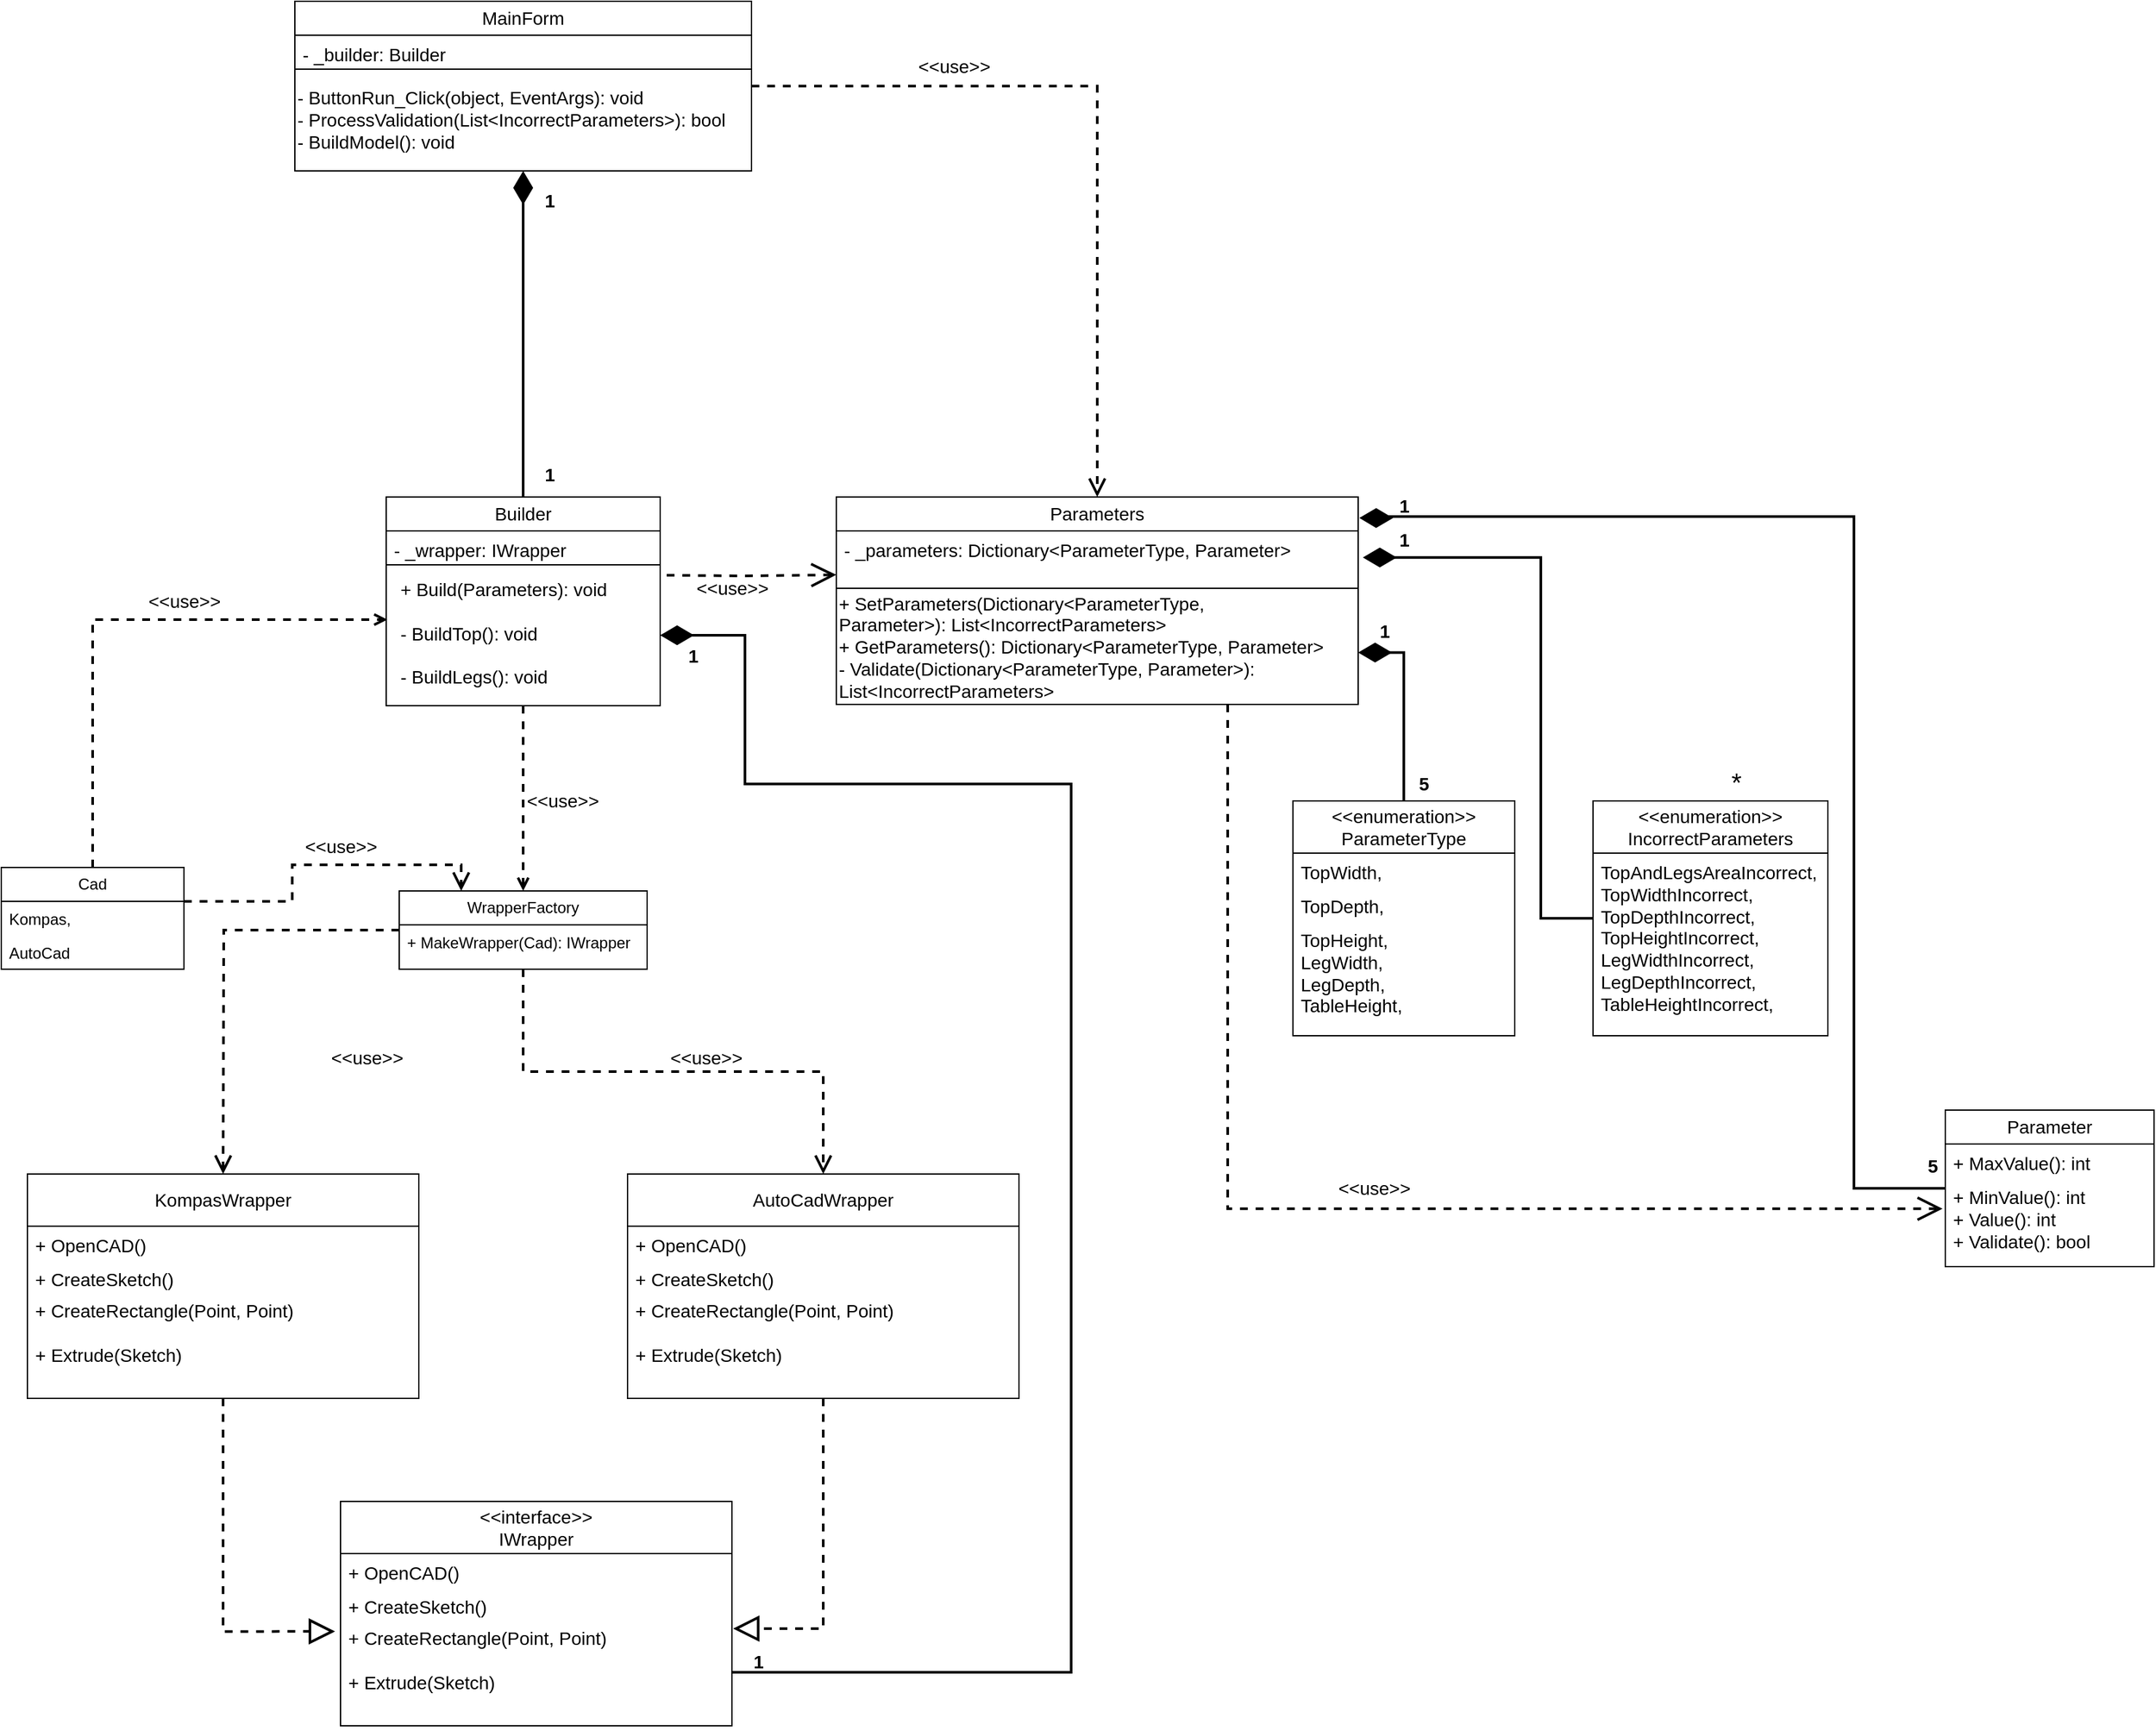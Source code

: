 <mxfile version="24.7.17">
  <diagram name="Страница — 1" id="_GvUe0sxVUc-ljBJi4vi">
    <mxGraphModel dx="1932" dy="1718" grid="1" gridSize="10" guides="1" tooltips="1" connect="1" arrows="1" fold="1" page="1" pageScale="1" pageWidth="827" pageHeight="1169" math="0" shadow="0">
      <root>
        <mxCell id="0" />
        <mxCell id="1" parent="0" />
        <mxCell id="PoCXjNP7LagrxDgm13DA-1" value="&amp;lt;&amp;lt;enumeration&amp;gt;&amp;gt;&lt;div style=&quot;font-size: 14px;&quot;&gt;ParameterType&lt;/div&gt;" style="swimlane;fontStyle=0;childLayout=stackLayout;horizontal=1;startSize=40;fillColor=none;horizontalStack=0;resizeParent=1;resizeParentMax=0;resizeLast=0;collapsible=1;marginBottom=0;whiteSpace=wrap;html=1;labelBackgroundColor=none;fontSize=14;" parent="1" vertex="1">
          <mxGeometry x="360" y="213" width="170" height="180" as="geometry">
            <mxRectangle x="610" y="150" width="140" height="40" as="alternateBounds" />
          </mxGeometry>
        </mxCell>
        <mxCell id="PoCXjNP7LagrxDgm13DA-2" value="TopWidth," style="text;strokeColor=none;fillColor=none;align=left;verticalAlign=top;spacingLeft=4;spacingRight=4;overflow=hidden;rotatable=0;points=[[0,0.5],[1,0.5]];portConstraint=eastwest;whiteSpace=wrap;html=1;fontSize=14;" parent="PoCXjNP7LagrxDgm13DA-1" vertex="1">
          <mxGeometry y="40" width="170" height="26" as="geometry" />
        </mxCell>
        <mxCell id="PoCXjNP7LagrxDgm13DA-3" value="TopDepth," style="text;strokeColor=none;fillColor=none;align=left;verticalAlign=top;spacingLeft=4;spacingRight=4;overflow=hidden;rotatable=0;points=[[0,0.5],[1,0.5]];portConstraint=eastwest;whiteSpace=wrap;html=1;fontSize=14;" parent="PoCXjNP7LagrxDgm13DA-1" vertex="1">
          <mxGeometry y="66" width="170" height="26" as="geometry" />
        </mxCell>
        <mxCell id="PoCXjNP7LagrxDgm13DA-4" value="&lt;div style=&quot;font-size: 14px;&quot;&gt;&lt;span style=&quot;background-color: initial; font-size: 14px;&quot;&gt;TopHeight,&lt;/span&gt;&lt;/div&gt;&lt;div style=&quot;font-size: 14px;&quot;&gt;LegWidth,&lt;div style=&quot;font-size: 14px;&quot;&gt;LegDepth,&lt;/div&gt;&lt;/div&gt;&lt;div style=&quot;font-size: 14px;&quot;&gt;TableHeight,&lt;/div&gt;" style="text;strokeColor=none;fillColor=none;align=left;verticalAlign=top;spacingLeft=4;spacingRight=4;overflow=hidden;rotatable=0;points=[[0,0.5],[1,0.5]];portConstraint=eastwest;whiteSpace=wrap;html=1;fontSize=14;" parent="PoCXjNP7LagrxDgm13DA-1" vertex="1">
          <mxGeometry y="92" width="170" height="88" as="geometry" />
        </mxCell>
        <mxCell id="PoCXjNP7LagrxDgm13DA-5" value="Parameter" style="swimlane;fontStyle=0;childLayout=stackLayout;horizontal=1;startSize=26;fillColor=none;horizontalStack=0;resizeParent=1;resizeParentMax=0;resizeLast=0;collapsible=1;marginBottom=0;whiteSpace=wrap;html=1;fontSize=14;" parent="1" vertex="1">
          <mxGeometry x="860" y="450" width="160" height="120" as="geometry">
            <mxRectangle x="590" y="450" width="110" height="30" as="alternateBounds" />
          </mxGeometry>
        </mxCell>
        <mxCell id="PoCXjNP7LagrxDgm13DA-7" value="+ MaxValue(): int" style="text;strokeColor=none;fillColor=none;align=left;verticalAlign=top;spacingLeft=4;spacingRight=4;overflow=hidden;rotatable=0;points=[[0,0.5],[1,0.5]];portConstraint=eastwest;whiteSpace=wrap;html=1;fontSize=14;" parent="PoCXjNP7LagrxDgm13DA-5" vertex="1">
          <mxGeometry y="26" width="160" height="26" as="geometry" />
        </mxCell>
        <mxCell id="PoCXjNP7LagrxDgm13DA-8" value="+ MinValue(): int&lt;div&gt;+ Value(): int&lt;/div&gt;&lt;div&gt;+ Validate(): bool&lt;/div&gt;" style="text;strokeColor=none;fillColor=none;align=left;verticalAlign=top;spacingLeft=4;spacingRight=4;overflow=hidden;rotatable=0;points=[[0,0.5],[1,0.5]];portConstraint=eastwest;whiteSpace=wrap;html=1;fontSize=14;" parent="PoCXjNP7LagrxDgm13DA-5" vertex="1">
          <mxGeometry y="52" width="160" height="68" as="geometry" />
        </mxCell>
        <mxCell id="PoCXjNP7LagrxDgm13DA-13" style="edgeStyle=orthogonalEdgeStyle;rounded=0;orthogonalLoop=1;jettySize=auto;html=1;entryX=-0.013;entryY=0.347;entryDx=0;entryDy=0;entryPerimeter=0;fontSize=14;strokeWidth=2;dashed=1;endArrow=open;endFill=0;endSize=15;exitX=0.75;exitY=1;exitDx=0;exitDy=0;" parent="1" source="PoCXjNP7LagrxDgm13DA-18" target="PoCXjNP7LagrxDgm13DA-8" edge="1">
          <mxGeometry relative="1" as="geometry">
            <mxPoint x="258.43" y="74.0" as="sourcePoint" />
          </mxGeometry>
        </mxCell>
        <mxCell id="PoCXjNP7LagrxDgm13DA-14" value="&amp;lt;&amp;lt;use&amp;gt;&amp;gt;" style="edgeLabel;html=1;align=center;verticalAlign=middle;resizable=0;points=[];fontSize=14;" parent="PoCXjNP7LagrxDgm13DA-13" vertex="1" connectable="0">
          <mxGeometry x="-0.272" y="-1" relative="1" as="geometry">
            <mxPoint x="113" y="31" as="offset" />
          </mxGeometry>
        </mxCell>
        <mxCell id="PoCXjNP7LagrxDgm13DA-18" value="Parameters" style="swimlane;fontStyle=0;childLayout=stackLayout;horizontal=1;startSize=26;fillColor=none;horizontalStack=0;resizeParent=1;resizeParentMax=0;resizeLast=0;collapsible=1;marginBottom=0;whiteSpace=wrap;html=1;fontSize=14;" parent="1" vertex="1">
          <mxGeometry x="10" y="-20" width="400" height="159" as="geometry" />
        </mxCell>
        <mxCell id="ReBuMeNeadvC9PKwHi04-1" value="- _parameters: Dictionary&amp;lt;ParameterType, Parameter&amp;gt;&lt;div&gt;&lt;/div&gt;" style="text;strokeColor=none;fillColor=none;align=left;verticalAlign=top;spacingLeft=4;spacingRight=4;overflow=hidden;rotatable=0;points=[[0,0.5],[1,0.5]];portConstraint=eastwest;whiteSpace=wrap;html=1;fontSize=14;" parent="PoCXjNP7LagrxDgm13DA-18" vertex="1">
          <mxGeometry y="26" width="400" height="44" as="geometry" />
        </mxCell>
        <mxCell id="4RymcNwmmyDTlfurIBTW-8" value="&lt;div style=&quot;font-size: 14px;&quot;&gt;+ SetParameters(Dictionary&amp;lt;ParameterType, Parameter&amp;gt;):&amp;nbsp;&lt;span style=&quot;background-color: initial;&quot;&gt;List&amp;lt;IncorrectParameters&amp;gt;&lt;br&gt;+ GetParameters():&amp;nbsp;&lt;/span&gt;&lt;span style=&quot;background-color: initial;&quot;&gt;Dictionary&amp;lt;ParameterType, Parameter&amp;gt;&lt;/span&gt;&lt;span style=&quot;background-color: initial;&quot;&gt;&amp;nbsp;&lt;/span&gt;&lt;/div&gt;&lt;span style=&quot;font-size: 14px;&quot;&gt;- Validate(Dictionary&amp;lt;ParameterType, Parameter&amp;gt;): List&amp;lt;IncorrectParameters&amp;gt;&lt;/span&gt;" style="html=1;whiteSpace=wrap;align=left;" vertex="1" parent="PoCXjNP7LagrxDgm13DA-18">
          <mxGeometry y="70" width="400" height="89" as="geometry" />
        </mxCell>
        <mxCell id="PoCXjNP7LagrxDgm13DA-25" style="edgeStyle=orthogonalEdgeStyle;rounded=0;orthogonalLoop=1;jettySize=auto;html=1;strokeWidth=2;endArrow=diamondThin;endFill=1;endSize=20;entryX=1.002;entryY=0.101;entryDx=0;entryDy=0;entryPerimeter=0;" parent="1" source="PoCXjNP7LagrxDgm13DA-5" target="PoCXjNP7LagrxDgm13DA-18" edge="1">
          <mxGeometry relative="1" as="geometry">
            <mxPoint x="420" y="-70" as="targetPoint" />
            <Array as="points">
              <mxPoint x="790" y="510" />
              <mxPoint x="790" y="-5" />
              <mxPoint x="420" y="-5" />
              <mxPoint x="420" y="-4" />
            </Array>
          </mxGeometry>
        </mxCell>
        <mxCell id="PoCXjNP7LagrxDgm13DA-26" value="5" style="text;align=center;fontStyle=1;verticalAlign=middle;spacingLeft=3;spacingRight=3;strokeColor=none;rotatable=0;points=[[0,0.5],[1,0.5]];portConstraint=eastwest;html=1;fontSize=14;" parent="1" vertex="1">
          <mxGeometry x="810" y="480" width="80" height="26" as="geometry" />
        </mxCell>
        <mxCell id="PoCXjNP7LagrxDgm13DA-27" value="1" style="text;align=center;fontStyle=1;verticalAlign=middle;spacingLeft=3;spacingRight=3;strokeColor=none;rotatable=0;points=[[0,0.5],[1,0.5]];portConstraint=eastwest;html=1;fontSize=14;" parent="1" vertex="1">
          <mxGeometry x="405" width="80" height="26" as="geometry" />
        </mxCell>
        <mxCell id="3VKgxQNt9R2R6aNOcvrB-17" style="edgeStyle=orthogonalEdgeStyle;rounded=0;orthogonalLoop=1;jettySize=auto;html=1;entryX=0.5;entryY=0;entryDx=0;entryDy=0;strokeWidth=2;dashed=1;endArrow=open;endFill=0;" parent="1" source="PoCXjNP7LagrxDgm13DA-30" target="3VKgxQNt9R2R6aNOcvrB-1" edge="1">
          <mxGeometry relative="1" as="geometry" />
        </mxCell>
        <mxCell id="PoCXjNP7LagrxDgm13DA-30" value="Builder" style="swimlane;fontStyle=0;childLayout=stackLayout;horizontal=1;startSize=26;fillColor=none;horizontalStack=0;resizeParent=1;resizeParentMax=0;resizeLast=0;collapsible=1;marginBottom=0;whiteSpace=wrap;html=1;fontSize=14;" parent="1" vertex="1">
          <mxGeometry x="-335" y="-20" width="210" height="160" as="geometry" />
        </mxCell>
        <mxCell id="PoCXjNP7LagrxDgm13DA-31" value="- _wrapper: IWrapper" style="text;strokeColor=none;fillColor=none;align=left;verticalAlign=top;spacingLeft=4;spacingRight=4;overflow=hidden;rotatable=0;points=[[0,0.5],[1,0.5]];portConstraint=eastwest;whiteSpace=wrap;html=1;fontSize=14;" parent="PoCXjNP7LagrxDgm13DA-30" vertex="1">
          <mxGeometry y="26" width="210" height="26" as="geometry" />
        </mxCell>
        <mxCell id="PoCXjNP7LagrxDgm13DA-47" value="" style="html=1;whiteSpace=wrap;" parent="PoCXjNP7LagrxDgm13DA-30" vertex="1">
          <mxGeometry y="52" width="210" height="108" as="geometry" />
        </mxCell>
        <mxCell id="PoCXjNP7LagrxDgm13DA-34" style="edgeStyle=orthogonalEdgeStyle;rounded=0;orthogonalLoop=1;jettySize=auto;html=1;entryX=-0.003;entryY=0.894;entryDx=0;entryDy=0;entryPerimeter=0;dashed=1;strokeWidth=2;endArrow=open;endFill=0;endSize=15;" parent="1" edge="1">
          <mxGeometry relative="1" as="geometry">
            <mxPoint x="-120" y="40" as="sourcePoint" />
            <mxPoint x="10.0" y="39.654" as="targetPoint" />
          </mxGeometry>
        </mxCell>
        <mxCell id="PoCXjNP7LagrxDgm13DA-35" value="&amp;lt;&amp;lt;use&amp;gt;&amp;gt;" style="edgeLabel;html=1;align=center;verticalAlign=middle;resizable=0;points=[];fontSize=14;" parent="1" vertex="1" connectable="0">
          <mxGeometry x="-70" y="50.004" as="geometry" />
        </mxCell>
        <mxCell id="PoCXjNP7LagrxDgm13DA-40" style="edgeStyle=orthogonalEdgeStyle;rounded=0;orthogonalLoop=1;jettySize=auto;html=1;strokeWidth=2;endArrow=diamondThin;endFill=1;endSize=20;entryX=0.5;entryY=1;entryDx=0;entryDy=0;" parent="1" source="PoCXjNP7LagrxDgm13DA-30" target="PoCXjNP7LagrxDgm13DA-55" edge="1">
          <mxGeometry relative="1" as="geometry">
            <mxPoint x="-230" y="-180" as="targetPoint" />
          </mxGeometry>
        </mxCell>
        <mxCell id="PoCXjNP7LagrxDgm13DA-42" value="&amp;lt;&amp;lt;interface&amp;gt;&amp;gt;&lt;br&gt;IWrapper" style="swimlane;fontStyle=0;childLayout=stackLayout;horizontal=1;startSize=40;fillColor=none;horizontalStack=0;resizeParent=1;resizeParentMax=0;resizeLast=0;collapsible=1;marginBottom=0;whiteSpace=wrap;html=1;fontSize=14;" parent="1" vertex="1">
          <mxGeometry x="-370" y="750" width="300" height="172" as="geometry" />
        </mxCell>
        <mxCell id="PoCXjNP7LagrxDgm13DA-43" value="+ OpenCAD()" style="text;strokeColor=none;fillColor=none;align=left;verticalAlign=top;spacingLeft=4;spacingRight=4;overflow=hidden;rotatable=0;points=[[0,0.5],[1,0.5]];portConstraint=eastwest;whiteSpace=wrap;html=1;fontSize=14;" parent="PoCXjNP7LagrxDgm13DA-42" vertex="1">
          <mxGeometry y="40" width="300" height="26" as="geometry" />
        </mxCell>
        <mxCell id="PoCXjNP7LagrxDgm13DA-44" value="+ CreateSketch()" style="text;strokeColor=none;fillColor=none;align=left;verticalAlign=top;spacingLeft=4;spacingRight=4;overflow=hidden;rotatable=0;points=[[0,0.5],[1,0.5]];portConstraint=eastwest;whiteSpace=wrap;html=1;fontSize=14;" parent="PoCXjNP7LagrxDgm13DA-42" vertex="1">
          <mxGeometry y="66" width="300" height="24" as="geometry" />
        </mxCell>
        <mxCell id="PoCXjNP7LagrxDgm13DA-45" value="+ CreateRectangle(Point, Point)&lt;div&gt;&lt;br&gt;&lt;/div&gt;&lt;div&gt;+ Extrude(Sketch)&lt;/div&gt;" style="text;strokeColor=none;fillColor=none;align=left;verticalAlign=top;spacingLeft=4;spacingRight=4;overflow=hidden;rotatable=0;points=[[0,0.5],[1,0.5]];portConstraint=eastwest;whiteSpace=wrap;html=1;fontSize=14;" parent="PoCXjNP7LagrxDgm13DA-42" vertex="1">
          <mxGeometry y="90" width="300" height="82" as="geometry" />
        </mxCell>
        <mxCell id="iyFwf2g1BbEHtkNS71lu-4" style="edgeStyle=orthogonalEdgeStyle;rounded=0;orthogonalLoop=1;jettySize=auto;html=1;entryX=1;entryY=0.5;entryDx=0;entryDy=0;exitX=1;exitY=0.5;exitDx=0;exitDy=0;startArrow=diamondThin;startFill=1;endArrow=none;endFill=0;endSize=11;targetPerimeterSpacing=0;strokeWidth=2;sourcePerimeterSpacing=0;startSize=20;" parent="1" source="PoCXjNP7LagrxDgm13DA-47" target="PoCXjNP7LagrxDgm13DA-45" edge="1">
          <mxGeometry relative="1" as="geometry">
            <Array as="points">
              <mxPoint x="-60" y="86" />
              <mxPoint x="-60" y="200" />
              <mxPoint x="190" y="200" />
              <mxPoint x="190" y="881" />
            </Array>
          </mxGeometry>
        </mxCell>
        <mxCell id="PoCXjNP7LagrxDgm13DA-48" value="+ Build(Parameters): void&lt;div&gt;&lt;br&gt;&lt;/div&gt;&lt;div&gt;- BuildTop(): void&lt;/div&gt;&lt;div&gt;&lt;br&gt;&lt;/div&gt;&lt;div&gt;- BuildLegs(): void&lt;/div&gt;" style="text;strokeColor=none;fillColor=none;align=left;verticalAlign=top;spacingLeft=4;spacingRight=4;overflow=hidden;rotatable=0;points=[[0,0.5],[1,0.5]];portConstraint=eastwest;whiteSpace=wrap;html=1;fontSize=14;" parent="1" vertex="1">
          <mxGeometry x="-330" y="36" width="200" height="104" as="geometry" />
        </mxCell>
        <mxCell id="iyFwf2g1BbEHtkNS71lu-2" style="edgeStyle=orthogonalEdgeStyle;rounded=0;orthogonalLoop=1;jettySize=auto;html=1;entryX=0.5;entryY=0;entryDx=0;entryDy=0;strokeWidth=2;dashed=1;endArrow=open;endFill=0;endSize=10;" parent="1" source="PoCXjNP7LagrxDgm13DA-55" target="PoCXjNP7LagrxDgm13DA-18" edge="1">
          <mxGeometry relative="1" as="geometry" />
        </mxCell>
        <mxCell id="PoCXjNP7LagrxDgm13DA-55" value="MainForm" style="swimlane;fontStyle=0;childLayout=stackLayout;horizontal=1;startSize=26;fillColor=none;horizontalStack=0;resizeParent=1;resizeParentMax=0;resizeLast=0;collapsible=1;marginBottom=0;whiteSpace=wrap;html=1;fontSize=14;" parent="1" vertex="1">
          <mxGeometry x="-405" y="-400" width="350" height="130" as="geometry" />
        </mxCell>
        <mxCell id="PoCXjNP7LagrxDgm13DA-56" value="- _builder: Builder" style="text;strokeColor=none;fillColor=none;align=left;verticalAlign=top;spacingLeft=4;spacingRight=4;overflow=hidden;rotatable=0;points=[[0,0.5],[1,0.5]];portConstraint=eastwest;whiteSpace=wrap;html=1;fontSize=14;" parent="PoCXjNP7LagrxDgm13DA-55" vertex="1">
          <mxGeometry y="26" width="350" height="26" as="geometry" />
        </mxCell>
        <mxCell id="PoCXjNP7LagrxDgm13DA-58" value="- ButtonRun_Click(object, EventArgs): void&lt;br&gt;- ProcessValidation(List&amp;lt;IncorrectParameters&amp;gt;): bool&lt;div&gt;- BuildModel(): void&lt;/div&gt;" style="html=1;whiteSpace=wrap;align=left;fontSize=14;" parent="PoCXjNP7LagrxDgm13DA-55" vertex="1">
          <mxGeometry y="52" width="350" height="78" as="geometry" />
        </mxCell>
        <mxCell id="PoCXjNP7LagrxDgm13DA-64" value="1" style="text;align=center;fontStyle=1;verticalAlign=middle;spacingLeft=3;spacingRight=3;strokeColor=none;rotatable=0;points=[[0,0.5],[1,0.5]];portConstraint=eastwest;html=1;fontSize=14;" parent="1" vertex="1">
          <mxGeometry x="-250" y="-50" width="80" height="26" as="geometry" />
        </mxCell>
        <mxCell id="PoCXjNP7LagrxDgm13DA-65" value="1" style="text;align=center;fontStyle=1;verticalAlign=middle;spacingLeft=3;spacingRight=3;strokeColor=none;rotatable=0;points=[[0,0.5],[1,0.5]];portConstraint=eastwest;html=1;fontSize=14;" parent="1" vertex="1">
          <mxGeometry x="-250" y="-260" width="80" height="26" as="geometry" />
        </mxCell>
        <mxCell id="ReBuMeNeadvC9PKwHi04-2" value="KompasWrapper" style="swimlane;fontStyle=0;childLayout=stackLayout;horizontal=1;startSize=40;fillColor=none;horizontalStack=0;resizeParent=1;resizeParentMax=0;resizeLast=0;collapsible=1;marginBottom=0;whiteSpace=wrap;html=1;fontSize=14;" parent="1" vertex="1">
          <mxGeometry x="-610" y="499" width="300" height="172" as="geometry" />
        </mxCell>
        <mxCell id="ReBuMeNeadvC9PKwHi04-3" value="+ OpenCAD()" style="text;strokeColor=none;fillColor=none;align=left;verticalAlign=top;spacingLeft=4;spacingRight=4;overflow=hidden;rotatable=0;points=[[0,0.5],[1,0.5]];portConstraint=eastwest;whiteSpace=wrap;html=1;fontSize=14;" parent="ReBuMeNeadvC9PKwHi04-2" vertex="1">
          <mxGeometry y="40" width="300" height="26" as="geometry" />
        </mxCell>
        <mxCell id="ReBuMeNeadvC9PKwHi04-4" value="+ CreateSketch()" style="text;strokeColor=none;fillColor=none;align=left;verticalAlign=top;spacingLeft=4;spacingRight=4;overflow=hidden;rotatable=0;points=[[0,0.5],[1,0.5]];portConstraint=eastwest;whiteSpace=wrap;html=1;fontSize=14;" parent="ReBuMeNeadvC9PKwHi04-2" vertex="1">
          <mxGeometry y="66" width="300" height="24" as="geometry" />
        </mxCell>
        <mxCell id="ReBuMeNeadvC9PKwHi04-5" value="+ CreateRectangle(Point, Point)&lt;div&gt;&lt;br&gt;&lt;/div&gt;&lt;div&gt;+ Extrude(Sketch)&lt;/div&gt;" style="text;strokeColor=none;fillColor=none;align=left;verticalAlign=top;spacingLeft=4;spacingRight=4;overflow=hidden;rotatable=0;points=[[0,0.5],[1,0.5]];portConstraint=eastwest;whiteSpace=wrap;html=1;fontSize=14;" parent="ReBuMeNeadvC9PKwHi04-2" vertex="1">
          <mxGeometry y="90" width="300" height="82" as="geometry" />
        </mxCell>
        <mxCell id="ReBuMeNeadvC9PKwHi04-6" value="AutoCadWrapper" style="swimlane;fontStyle=0;childLayout=stackLayout;horizontal=1;startSize=40;fillColor=none;horizontalStack=0;resizeParent=1;resizeParentMax=0;resizeLast=0;collapsible=1;marginBottom=0;whiteSpace=wrap;html=1;fontSize=14;" parent="1" vertex="1">
          <mxGeometry x="-150" y="499" width="300" height="172" as="geometry" />
        </mxCell>
        <mxCell id="ReBuMeNeadvC9PKwHi04-7" value="+ OpenCAD()" style="text;strokeColor=none;fillColor=none;align=left;verticalAlign=top;spacingLeft=4;spacingRight=4;overflow=hidden;rotatable=0;points=[[0,0.5],[1,0.5]];portConstraint=eastwest;whiteSpace=wrap;html=1;fontSize=14;" parent="ReBuMeNeadvC9PKwHi04-6" vertex="1">
          <mxGeometry y="40" width="300" height="26" as="geometry" />
        </mxCell>
        <mxCell id="ReBuMeNeadvC9PKwHi04-8" value="+ CreateSketch()" style="text;strokeColor=none;fillColor=none;align=left;verticalAlign=top;spacingLeft=4;spacingRight=4;overflow=hidden;rotatable=0;points=[[0,0.5],[1,0.5]];portConstraint=eastwest;whiteSpace=wrap;html=1;fontSize=14;" parent="ReBuMeNeadvC9PKwHi04-6" vertex="1">
          <mxGeometry y="66" width="300" height="24" as="geometry" />
        </mxCell>
        <mxCell id="ReBuMeNeadvC9PKwHi04-9" value="+ CreateRectangle(Point, Point)&lt;div&gt;&lt;br&gt;&lt;/div&gt;&lt;div&gt;+ Extrude(Sketch)&lt;/div&gt;" style="text;strokeColor=none;fillColor=none;align=left;verticalAlign=top;spacingLeft=4;spacingRight=4;overflow=hidden;rotatable=0;points=[[0,0.5],[1,0.5]];portConstraint=eastwest;whiteSpace=wrap;html=1;fontSize=14;" parent="ReBuMeNeadvC9PKwHi04-6" vertex="1">
          <mxGeometry y="90" width="300" height="82" as="geometry" />
        </mxCell>
        <mxCell id="ReBuMeNeadvC9PKwHi04-10" style="edgeStyle=orthogonalEdgeStyle;rounded=0;orthogonalLoop=1;jettySize=auto;html=1;entryX=-0.014;entryY=0.118;entryDx=0;entryDy=0;entryPerimeter=0;strokeWidth=2;endArrow=block;endFill=0;endSize=15;dashed=1;" parent="1" source="ReBuMeNeadvC9PKwHi04-2" target="PoCXjNP7LagrxDgm13DA-45" edge="1">
          <mxGeometry relative="1" as="geometry" />
        </mxCell>
        <mxCell id="ReBuMeNeadvC9PKwHi04-11" style="edgeStyle=orthogonalEdgeStyle;rounded=0;orthogonalLoop=1;jettySize=auto;html=1;entryX=1.003;entryY=0.092;entryDx=0;entryDy=0;entryPerimeter=0;dashed=1;strokeWidth=2;endArrow=block;endFill=0;endSize=15;" parent="1" source="ReBuMeNeadvC9PKwHi04-6" target="PoCXjNP7LagrxDgm13DA-45" edge="1">
          <mxGeometry relative="1" as="geometry" />
        </mxCell>
        <mxCell id="3VKgxQNt9R2R6aNOcvrB-13" style="edgeStyle=orthogonalEdgeStyle;rounded=0;orthogonalLoop=1;jettySize=auto;html=1;entryX=0.5;entryY=0;entryDx=0;entryDy=0;strokeWidth=2;dashed=1;endArrow=open;endFill=0;endSize=10;" parent="1" source="3VKgxQNt9R2R6aNOcvrB-1" target="ReBuMeNeadvC9PKwHi04-6" edge="1">
          <mxGeometry relative="1" as="geometry" />
        </mxCell>
        <mxCell id="3VKgxQNt9R2R6aNOcvrB-15" style="edgeStyle=orthogonalEdgeStyle;rounded=0;orthogonalLoop=1;jettySize=auto;html=1;strokeWidth=2;dashed=1;endArrow=open;endFill=0;endSize=10;" parent="1" source="3VKgxQNt9R2R6aNOcvrB-1" edge="1">
          <mxGeometry relative="1" as="geometry">
            <mxPoint x="-460" y="499" as="targetPoint" />
          </mxGeometry>
        </mxCell>
        <mxCell id="3VKgxQNt9R2R6aNOcvrB-1" value="WrapperFactory" style="swimlane;fontStyle=0;childLayout=stackLayout;horizontal=1;startSize=26;fillColor=none;horizontalStack=0;resizeParent=1;resizeParentMax=0;resizeLast=0;collapsible=1;marginBottom=0;whiteSpace=wrap;html=1;" parent="1" vertex="1">
          <mxGeometry x="-325" y="282" width="190" height="60" as="geometry" />
        </mxCell>
        <mxCell id="3VKgxQNt9R2R6aNOcvrB-3" value="+ MakeWrapper(Cad): IWrapper" style="text;strokeColor=none;fillColor=none;align=left;verticalAlign=top;spacingLeft=4;spacingRight=4;overflow=hidden;rotatable=0;points=[[0,0.5],[1,0.5]];portConstraint=eastwest;whiteSpace=wrap;html=1;" parent="3VKgxQNt9R2R6aNOcvrB-1" vertex="1">
          <mxGeometry y="26" width="190" height="34" as="geometry" />
        </mxCell>
        <mxCell id="3VKgxQNt9R2R6aNOcvrB-5" value="Cad" style="swimlane;fontStyle=0;childLayout=stackLayout;horizontal=1;startSize=26;fillColor=none;horizontalStack=0;resizeParent=1;resizeParentMax=0;resizeLast=0;collapsible=1;marginBottom=0;whiteSpace=wrap;html=1;" parent="1" vertex="1">
          <mxGeometry x="-630" y="264" width="140" height="78" as="geometry" />
        </mxCell>
        <mxCell id="3VKgxQNt9R2R6aNOcvrB-6" value="Kompas," style="text;strokeColor=none;fillColor=none;align=left;verticalAlign=top;spacingLeft=4;spacingRight=4;overflow=hidden;rotatable=0;points=[[0,0.5],[1,0.5]];portConstraint=eastwest;whiteSpace=wrap;html=1;" parent="3VKgxQNt9R2R6aNOcvrB-5" vertex="1">
          <mxGeometry y="26" width="140" height="26" as="geometry" />
        </mxCell>
        <mxCell id="3VKgxQNt9R2R6aNOcvrB-7" value="AutoCad" style="text;strokeColor=none;fillColor=none;align=left;verticalAlign=top;spacingLeft=4;spacingRight=4;overflow=hidden;rotatable=0;points=[[0,0.5],[1,0.5]];portConstraint=eastwest;whiteSpace=wrap;html=1;" parent="3VKgxQNt9R2R6aNOcvrB-5" vertex="1">
          <mxGeometry y="52" width="140" height="26" as="geometry" />
        </mxCell>
        <mxCell id="3VKgxQNt9R2R6aNOcvrB-9" style="edgeStyle=orthogonalEdgeStyle;rounded=0;orthogonalLoop=1;jettySize=auto;html=1;entryX=-0.02;entryY=0.365;entryDx=0;entryDy=0;entryPerimeter=0;dashed=1;strokeWidth=2;endArrow=open;endFill=0;" parent="1" source="3VKgxQNt9R2R6aNOcvrB-5" target="PoCXjNP7LagrxDgm13DA-48" edge="1">
          <mxGeometry relative="1" as="geometry" />
        </mxCell>
        <mxCell id="3VKgxQNt9R2R6aNOcvrB-10" value="&amp;lt;&amp;lt;use&amp;gt;&amp;gt;" style="edgeLabel;html=1;align=center;verticalAlign=middle;resizable=0;points=[];fontSize=14;" parent="1" vertex="1" connectable="0">
          <mxGeometry x="-490" y="60.004" as="geometry" />
        </mxCell>
        <mxCell id="3VKgxQNt9R2R6aNOcvrB-11" style="edgeStyle=orthogonalEdgeStyle;rounded=0;orthogonalLoop=1;jettySize=auto;html=1;entryX=0.25;entryY=0;entryDx=0;entryDy=0;strokeWidth=2;dashed=1;endArrow=open;endFill=0;endSize=10;" parent="1" source="3VKgxQNt9R2R6aNOcvrB-6" target="3VKgxQNt9R2R6aNOcvrB-1" edge="1">
          <mxGeometry relative="1" as="geometry">
            <Array as="points">
              <mxPoint x="-407" y="290" />
              <mxPoint x="-407" y="262" />
              <mxPoint x="-277" y="262" />
            </Array>
          </mxGeometry>
        </mxCell>
        <mxCell id="3VKgxQNt9R2R6aNOcvrB-12" value="&amp;lt;&amp;lt;use&amp;gt;&amp;gt;" style="edgeLabel;html=1;align=center;verticalAlign=middle;resizable=0;points=[];fontSize=14;" parent="1" vertex="1" connectable="0">
          <mxGeometry y="36.004" as="geometry">
            <mxPoint x="-370" y="212" as="offset" />
          </mxGeometry>
        </mxCell>
        <mxCell id="3VKgxQNt9R2R6aNOcvrB-14" value="&amp;lt;&amp;lt;use&amp;gt;&amp;gt;" style="edgeLabel;html=1;align=center;verticalAlign=middle;resizable=0;points=[];fontSize=14;" parent="1" vertex="1" connectable="0">
          <mxGeometry x="-90" y="410.004" as="geometry" />
        </mxCell>
        <mxCell id="3VKgxQNt9R2R6aNOcvrB-16" value="&amp;lt;&amp;lt;use&amp;gt;&amp;gt;" style="edgeLabel;html=1;align=center;verticalAlign=middle;resizable=0;points=[];fontSize=14;" parent="1" vertex="1" connectable="0">
          <mxGeometry x="-350" y="410.004" as="geometry" />
        </mxCell>
        <mxCell id="3VKgxQNt9R2R6aNOcvrB-18" value="&amp;lt;&amp;lt;use&amp;gt;&amp;gt;" style="edgeLabel;html=1;align=center;verticalAlign=middle;resizable=0;points=[];fontSize=14;" parent="1" vertex="1" connectable="0">
          <mxGeometry x="-200" y="213.004" as="geometry" />
        </mxCell>
        <mxCell id="iyFwf2g1BbEHtkNS71lu-3" value="&amp;lt;&amp;lt;use&amp;gt;&amp;gt;" style="edgeLabel;html=1;align=center;verticalAlign=middle;resizable=0;points=[];fontSize=14;" parent="1" vertex="1" connectable="0">
          <mxGeometry x="100" y="-349.996" as="geometry" />
        </mxCell>
        <mxCell id="iyFwf2g1BbEHtkNS71lu-6" value="1" style="text;align=center;fontStyle=1;verticalAlign=middle;spacingLeft=3;spacingRight=3;strokeColor=none;rotatable=0;points=[[0,0.5],[1,0.5]];portConstraint=eastwest;html=1;fontSize=14;" parent="1" vertex="1">
          <mxGeometry x="-140" y="89" width="80" height="26" as="geometry" />
        </mxCell>
        <mxCell id="iyFwf2g1BbEHtkNS71lu-7" value="1" style="text;align=center;fontStyle=1;verticalAlign=middle;spacingLeft=3;spacingRight=3;strokeColor=none;rotatable=0;points=[[0,0.5],[1,0.5]];portConstraint=eastwest;html=1;fontSize=14;" parent="1" vertex="1">
          <mxGeometry x="-90" y="860" width="80" height="26" as="geometry" />
        </mxCell>
        <mxCell id="iyFwf2g1BbEHtkNS71lu-8" value="&amp;lt;&amp;lt;enumeration&amp;gt;&amp;gt;&lt;div style=&quot;font-size: 14px;&quot;&gt;&lt;span style=&quot;text-align: left;&quot;&gt;IncorrectParameters&lt;/span&gt;&lt;/div&gt;" style="swimlane;fontStyle=0;childLayout=stackLayout;horizontal=1;startSize=40;fillColor=none;horizontalStack=0;resizeParent=1;resizeParentMax=0;resizeLast=0;collapsible=1;marginBottom=0;whiteSpace=wrap;html=1;labelBackgroundColor=none;fontSize=14;" parent="1" vertex="1">
          <mxGeometry x="590" y="213" width="180" height="180" as="geometry">
            <mxRectangle x="610" y="150" width="140" height="40" as="alternateBounds" />
          </mxGeometry>
        </mxCell>
        <mxCell id="iyFwf2g1BbEHtkNS71lu-9" value="TopAndLegsAreaIncorrect,&lt;div&gt;TopWidthIncorrect,&lt;/div&gt;&lt;div&gt;TopDepthIncorrect,&lt;/div&gt;&lt;div&gt;TopHeightIncorrect,&lt;/div&gt;&lt;div&gt;LegWidthIncorrect,&lt;/div&gt;&lt;div&gt;LegDepthIncorrect,&lt;/div&gt;&lt;div&gt;TableHeightIncorrect,&lt;br&gt;&lt;div&gt;&lt;br&gt;&lt;/div&gt;&lt;/div&gt;" style="text;strokeColor=none;fillColor=none;align=left;verticalAlign=top;spacingLeft=4;spacingRight=4;overflow=hidden;rotatable=0;points=[[0,0.5],[1,0.5]];portConstraint=eastwest;whiteSpace=wrap;html=1;fontSize=14;" parent="iyFwf2g1BbEHtkNS71lu-8" vertex="1">
          <mxGeometry y="40" width="180" height="140" as="geometry" />
        </mxCell>
        <mxCell id="4RymcNwmmyDTlfurIBTW-1" style="edgeStyle=orthogonalEdgeStyle;rounded=0;orthogonalLoop=1;jettySize=auto;html=1;strokeWidth=2;endArrow=diamondThin;endFill=1;endSize=20;entryX=1.009;entryY=0.464;entryDx=0;entryDy=0;entryPerimeter=0;" edge="1" parent="1" source="iyFwf2g1BbEHtkNS71lu-8" target="ReBuMeNeadvC9PKwHi04-1">
          <mxGeometry relative="1" as="geometry">
            <mxPoint x="380" y="27" as="targetPoint" />
            <Array as="points">
              <mxPoint x="550" y="303" />
              <mxPoint x="550" y="26" />
            </Array>
          </mxGeometry>
        </mxCell>
        <mxCell id="4RymcNwmmyDTlfurIBTW-2" style="edgeStyle=orthogonalEdgeStyle;rounded=0;orthogonalLoop=1;jettySize=auto;html=1;entryX=1;entryY=0.75;entryDx=0;entryDy=0;strokeWidth=2;endArrow=diamondThin;endFill=1;endSize=20;" edge="1" parent="1" source="PoCXjNP7LagrxDgm13DA-1" target="PoCXjNP7LagrxDgm13DA-18">
          <mxGeometry relative="1" as="geometry">
            <mxPoint x="415.23" y="74.176" as="targetPoint" />
          </mxGeometry>
        </mxCell>
        <mxCell id="4RymcNwmmyDTlfurIBTW-3" value="1" style="text;align=center;fontStyle=1;verticalAlign=middle;spacingLeft=3;spacingRight=3;strokeColor=none;rotatable=0;points=[[0,0.5],[1,0.5]];portConstraint=eastwest;html=1;fontSize=14;" vertex="1" parent="1">
          <mxGeometry x="390" y="70" width="80" height="26" as="geometry" />
        </mxCell>
        <mxCell id="4RymcNwmmyDTlfurIBTW-4" value="1" style="text;align=center;fontStyle=1;verticalAlign=middle;spacingLeft=3;spacingRight=3;strokeColor=none;rotatable=0;points=[[0,0.5],[1,0.5]];portConstraint=eastwest;html=1;fontSize=14;" vertex="1" parent="1">
          <mxGeometry x="405" y="-26" width="80" height="26" as="geometry" />
        </mxCell>
        <mxCell id="4RymcNwmmyDTlfurIBTW-5" value="5" style="text;align=center;fontStyle=1;verticalAlign=middle;spacingLeft=3;spacingRight=3;strokeColor=none;rotatable=0;points=[[0,0.5],[1,0.5]];portConstraint=eastwest;html=1;fontSize=14;" vertex="1" parent="1">
          <mxGeometry x="420" y="187" width="80" height="26" as="geometry" />
        </mxCell>
        <mxCell id="4RymcNwmmyDTlfurIBTW-6" value="&lt;font style=&quot;font-size: 20px;&quot;&gt;*&lt;/font&gt;" style="text;html=1;align=center;verticalAlign=middle;whiteSpace=wrap;rounded=0;" vertex="1" parent="1">
          <mxGeometry x="670" y="183" width="60" height="30" as="geometry" />
        </mxCell>
      </root>
    </mxGraphModel>
  </diagram>
</mxfile>
